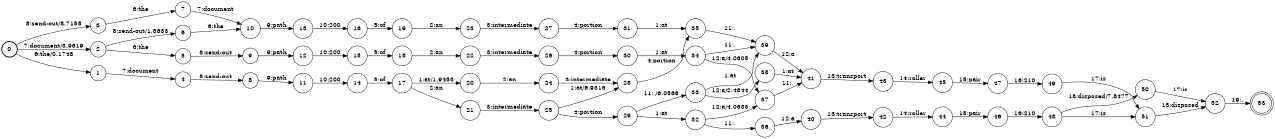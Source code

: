 digraph FST {
rankdir = LR;
size = "8.5,11";
label = "";
center = 1;
orientation = Portrait;
ranksep = "0.4";
nodesep = "0.25";
0 [label = "0", shape = circle, style = bold, fontsize = 14]
	0 -> 1 [label = "6:the/0.1748", fontsize = 14];
	0 -> 2 [label = "7:document/3.9619", fontsize = 14];
	0 -> 3 [label = "8:send-out/8.7158", fontsize = 14];
1 [label = "1", shape = circle, style = solid, fontsize = 14]
	1 -> 4 [label = "7:document", fontsize = 14];
2 [label = "2", shape = circle, style = solid, fontsize = 14]
	2 -> 5 [label = "6:the", fontsize = 14];
	2 -> 6 [label = "8:send-out/1.8633", fontsize = 14];
3 [label = "3", shape = circle, style = solid, fontsize = 14]
	3 -> 7 [label = "6:the", fontsize = 14];
4 [label = "4", shape = circle, style = solid, fontsize = 14]
	4 -> 8 [label = "8:send-out", fontsize = 14];
5 [label = "5", shape = circle, style = solid, fontsize = 14]
	5 -> 9 [label = "8:send-out", fontsize = 14];
6 [label = "6", shape = circle, style = solid, fontsize = 14]
	6 -> 10 [label = "6:the", fontsize = 14];
7 [label = "7", shape = circle, style = solid, fontsize = 14]
	7 -> 10 [label = "7:document", fontsize = 14];
8 [label = "8", shape = circle, style = solid, fontsize = 14]
	8 -> 11 [label = "9:path", fontsize = 14];
9 [label = "9", shape = circle, style = solid, fontsize = 14]
	9 -> 12 [label = "9:path", fontsize = 14];
10 [label = "10", shape = circle, style = solid, fontsize = 14]
	10 -> 13 [label = "9:path", fontsize = 14];
11 [label = "11", shape = circle, style = solid, fontsize = 14]
	11 -> 14 [label = "10:200", fontsize = 14];
12 [label = "12", shape = circle, style = solid, fontsize = 14]
	12 -> 15 [label = "10:200", fontsize = 14];
13 [label = "13", shape = circle, style = solid, fontsize = 14]
	13 -> 16 [label = "10:200", fontsize = 14];
14 [label = "14", shape = circle, style = solid, fontsize = 14]
	14 -> 17 [label = "5:of", fontsize = 14];
15 [label = "15", shape = circle, style = solid, fontsize = 14]
	15 -> 18 [label = "5:of", fontsize = 14];
16 [label = "16", shape = circle, style = solid, fontsize = 14]
	16 -> 19 [label = "5:of", fontsize = 14];
17 [label = "17", shape = circle, style = solid, fontsize = 14]
	17 -> 20 [label = "1:at/1.9453", fontsize = 14];
	17 -> 21 [label = "2:an", fontsize = 14];
18 [label = "18", shape = circle, style = solid, fontsize = 14]
	18 -> 22 [label = "2:an", fontsize = 14];
19 [label = "19", shape = circle, style = solid, fontsize = 14]
	19 -> 23 [label = "2:an", fontsize = 14];
20 [label = "20", shape = circle, style = solid, fontsize = 14]
	20 -> 24 [label = "2:an", fontsize = 14];
21 [label = "21", shape = circle, style = solid, fontsize = 14]
	21 -> 25 [label = "3:intermediate", fontsize = 14];
22 [label = "22", shape = circle, style = solid, fontsize = 14]
	22 -> 26 [label = "3:intermediate", fontsize = 14];
23 [label = "23", shape = circle, style = solid, fontsize = 14]
	23 -> 27 [label = "3:intermediate", fontsize = 14];
24 [label = "24", shape = circle, style = solid, fontsize = 14]
	24 -> 28 [label = "3:intermediate", fontsize = 14];
25 [label = "25", shape = circle, style = solid, fontsize = 14]
	25 -> 28 [label = "1:at/6.9316", fontsize = 14];
	25 -> 29 [label = "4:portion", fontsize = 14];
26 [label = "26", shape = circle, style = solid, fontsize = 14]
	26 -> 30 [label = "4:portion", fontsize = 14];
27 [label = "27", shape = circle, style = solid, fontsize = 14]
	27 -> 31 [label = "4:portion", fontsize = 14];
28 [label = "28", shape = circle, style = solid, fontsize = 14]
	28 -> 35 [label = "4:portion", fontsize = 14];
29 [label = "29", shape = circle, style = solid, fontsize = 14]
	29 -> 32 [label = "1:at", fontsize = 14];
	29 -> 33 [label = "11:,/6.0566", fontsize = 14];
30 [label = "30", shape = circle, style = solid, fontsize = 14]
	30 -> 34 [label = "1:at", fontsize = 14];
31 [label = "31", shape = circle, style = solid, fontsize = 14]
	31 -> 35 [label = "1:at", fontsize = 14];
32 [label = "32", shape = circle, style = solid, fontsize = 14]
	32 -> 36 [label = "11:,", fontsize = 14];
	32 -> 37 [label = "12:a/4.0635", fontsize = 14];
33 [label = "33", shape = circle, style = solid, fontsize = 14]
	33 -> 39 [label = "1:at", fontsize = 14];
	33 -> 38 [label = "12:a/2.4844", fontsize = 14];
34 [label = "34", shape = circle, style = solid, fontsize = 14]
	34 -> 39 [label = "11:,", fontsize = 14];
	34 -> 37 [label = "12:a/4.0605", fontsize = 14];
35 [label = "35", shape = circle, style = solid, fontsize = 14]
	35 -> 39 [label = "11:,", fontsize = 14];
36 [label = "36", shape = circle, style = solid, fontsize = 14]
	36 -> 40 [label = "12:a", fontsize = 14];
37 [label = "37", shape = circle, style = solid, fontsize = 14]
	37 -> 41 [label = "11:,", fontsize = 14];
38 [label = "38", shape = circle, style = solid, fontsize = 14]
	38 -> 41 [label = "1:at", fontsize = 14];
39 [label = "39", shape = circle, style = solid, fontsize = 14]
	39 -> 41 [label = "12:a", fontsize = 14];
40 [label = "40", shape = circle, style = solid, fontsize = 14]
	40 -> 42 [label = "13:transport", fontsize = 14];
41 [label = "41", shape = circle, style = solid, fontsize = 14]
	41 -> 43 [label = "13:transport", fontsize = 14];
42 [label = "42", shape = circle, style = solid, fontsize = 14]
	42 -> 44 [label = "14:roller", fontsize = 14];
43 [label = "43", shape = circle, style = solid, fontsize = 14]
	43 -> 45 [label = "14:roller", fontsize = 14];
44 [label = "44", shape = circle, style = solid, fontsize = 14]
	44 -> 46 [label = "15:pair", fontsize = 14];
45 [label = "45", shape = circle, style = solid, fontsize = 14]
	45 -> 47 [label = "15:pair", fontsize = 14];
46 [label = "46", shape = circle, style = solid, fontsize = 14]
	46 -> 48 [label = "16:210", fontsize = 14];
47 [label = "47", shape = circle, style = solid, fontsize = 14]
	47 -> 49 [label = "16:210", fontsize = 14];
48 [label = "48", shape = circle, style = solid, fontsize = 14]
	48 -> 51 [label = "17:is", fontsize = 14];
	48 -> 50 [label = "18:disposed/7.8477", fontsize = 14];
49 [label = "49", shape = circle, style = solid, fontsize = 14]
	49 -> 51 [label = "17:is", fontsize = 14];
50 [label = "50", shape = circle, style = solid, fontsize = 14]
	50 -> 52 [label = "17:is", fontsize = 14];
51 [label = "51", shape = circle, style = solid, fontsize = 14]
	51 -> 52 [label = "18:disposed", fontsize = 14];
52 [label = "52", shape = circle, style = solid, fontsize = 14]
	52 -> 53 [label = "19:.", fontsize = 14];
53 [label = "53", shape = doublecircle, style = solid, fontsize = 14]
}
